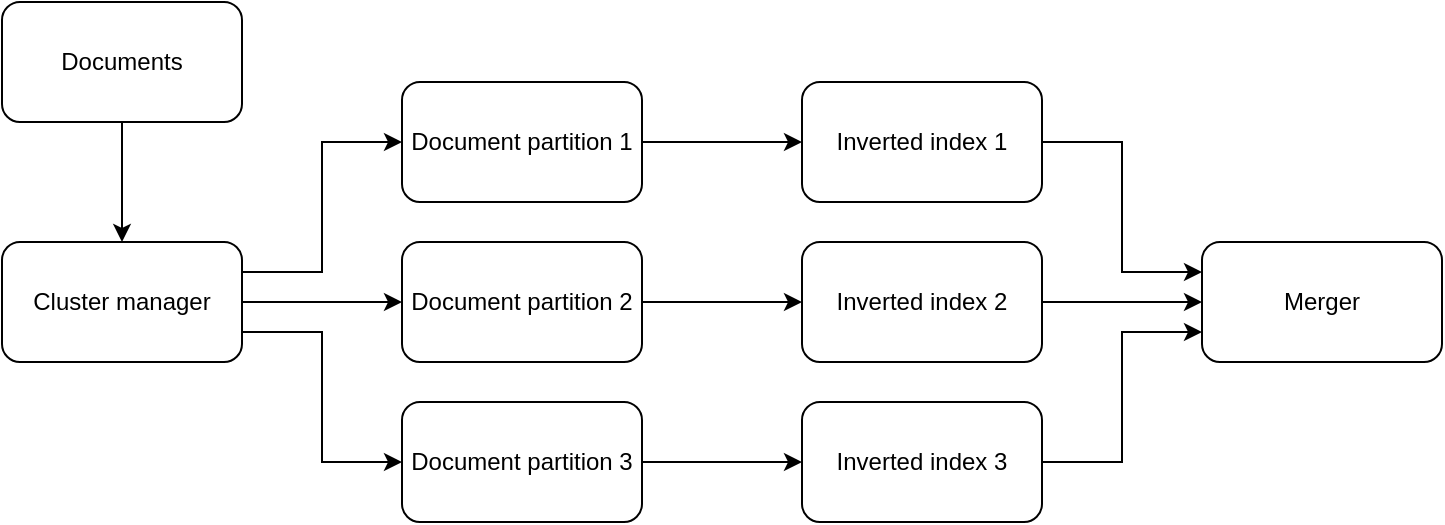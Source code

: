 <mxfile version="21.3.7" type="device">
  <diagram id="jhTcJuvbBkthQaZ20LmQ" name="Page-1">
    <mxGraphModel dx="882" dy="596" grid="1" gridSize="10" guides="1" tooltips="1" connect="1" arrows="1" fold="1" page="1" pageScale="1" pageWidth="850" pageHeight="1100" math="0" shadow="0">
      <root>
        <mxCell id="0" />
        <mxCell id="1" parent="0" />
        <mxCell id="12nJAnWYhsMqt3iqN0e7-11" style="edgeStyle=orthogonalEdgeStyle;rounded=0;orthogonalLoop=1;jettySize=auto;html=1;exitX=0.5;exitY=1;exitDx=0;exitDy=0;entryX=0.5;entryY=0;entryDx=0;entryDy=0;" edge="1" parent="1" source="12nJAnWYhsMqt3iqN0e7-1" target="12nJAnWYhsMqt3iqN0e7-2">
          <mxGeometry relative="1" as="geometry" />
        </mxCell>
        <mxCell id="12nJAnWYhsMqt3iqN0e7-1" value="Documents" style="rounded=1;whiteSpace=wrap;html=1;" vertex="1" parent="1">
          <mxGeometry x="40" y="40" width="120" height="60" as="geometry" />
        </mxCell>
        <mxCell id="12nJAnWYhsMqt3iqN0e7-12" style="edgeStyle=orthogonalEdgeStyle;rounded=0;orthogonalLoop=1;jettySize=auto;html=1;exitX=1;exitY=0.25;exitDx=0;exitDy=0;entryX=0;entryY=0.5;entryDx=0;entryDy=0;" edge="1" parent="1" source="12nJAnWYhsMqt3iqN0e7-2" target="12nJAnWYhsMqt3iqN0e7-3">
          <mxGeometry relative="1" as="geometry" />
        </mxCell>
        <mxCell id="12nJAnWYhsMqt3iqN0e7-13" style="edgeStyle=orthogonalEdgeStyle;rounded=0;orthogonalLoop=1;jettySize=auto;html=1;exitX=1;exitY=0.5;exitDx=0;exitDy=0;entryX=0;entryY=0.5;entryDx=0;entryDy=0;" edge="1" parent="1" source="12nJAnWYhsMqt3iqN0e7-2" target="12nJAnWYhsMqt3iqN0e7-5">
          <mxGeometry relative="1" as="geometry" />
        </mxCell>
        <mxCell id="12nJAnWYhsMqt3iqN0e7-14" style="edgeStyle=orthogonalEdgeStyle;rounded=0;orthogonalLoop=1;jettySize=auto;html=1;exitX=1;exitY=0.75;exitDx=0;exitDy=0;entryX=0;entryY=0.5;entryDx=0;entryDy=0;" edge="1" parent="1" source="12nJAnWYhsMqt3iqN0e7-2" target="12nJAnWYhsMqt3iqN0e7-6">
          <mxGeometry relative="1" as="geometry" />
        </mxCell>
        <mxCell id="12nJAnWYhsMqt3iqN0e7-2" value="Cluster manager" style="rounded=1;whiteSpace=wrap;html=1;" vertex="1" parent="1">
          <mxGeometry x="40" y="160" width="120" height="60" as="geometry" />
        </mxCell>
        <mxCell id="12nJAnWYhsMqt3iqN0e7-15" style="edgeStyle=orthogonalEdgeStyle;rounded=0;orthogonalLoop=1;jettySize=auto;html=1;exitX=1;exitY=0.5;exitDx=0;exitDy=0;entryX=0;entryY=0.5;entryDx=0;entryDy=0;" edge="1" parent="1" source="12nJAnWYhsMqt3iqN0e7-3" target="12nJAnWYhsMqt3iqN0e7-7">
          <mxGeometry relative="1" as="geometry" />
        </mxCell>
        <mxCell id="12nJAnWYhsMqt3iqN0e7-3" value="Document partition 1" style="rounded=1;whiteSpace=wrap;html=1;" vertex="1" parent="1">
          <mxGeometry x="240" y="80" width="120" height="60" as="geometry" />
        </mxCell>
        <mxCell id="12nJAnWYhsMqt3iqN0e7-16" style="edgeStyle=orthogonalEdgeStyle;rounded=0;orthogonalLoop=1;jettySize=auto;html=1;exitX=1;exitY=0.5;exitDx=0;exitDy=0;entryX=0;entryY=0.5;entryDx=0;entryDy=0;" edge="1" parent="1" source="12nJAnWYhsMqt3iqN0e7-5" target="12nJAnWYhsMqt3iqN0e7-8">
          <mxGeometry relative="1" as="geometry" />
        </mxCell>
        <mxCell id="12nJAnWYhsMqt3iqN0e7-5" value="Document partition 2" style="rounded=1;whiteSpace=wrap;html=1;" vertex="1" parent="1">
          <mxGeometry x="240" y="160" width="120" height="60" as="geometry" />
        </mxCell>
        <mxCell id="12nJAnWYhsMqt3iqN0e7-17" style="edgeStyle=orthogonalEdgeStyle;rounded=0;orthogonalLoop=1;jettySize=auto;html=1;exitX=1;exitY=0.5;exitDx=0;exitDy=0;entryX=0;entryY=0.5;entryDx=0;entryDy=0;" edge="1" parent="1" source="12nJAnWYhsMqt3iqN0e7-6" target="12nJAnWYhsMqt3iqN0e7-9">
          <mxGeometry relative="1" as="geometry" />
        </mxCell>
        <mxCell id="12nJAnWYhsMqt3iqN0e7-6" value="Document partition 3" style="rounded=1;whiteSpace=wrap;html=1;" vertex="1" parent="1">
          <mxGeometry x="240" y="240" width="120" height="60" as="geometry" />
        </mxCell>
        <mxCell id="12nJAnWYhsMqt3iqN0e7-18" style="edgeStyle=orthogonalEdgeStyle;rounded=0;orthogonalLoop=1;jettySize=auto;html=1;exitX=1;exitY=0.5;exitDx=0;exitDy=0;entryX=0;entryY=0.25;entryDx=0;entryDy=0;" edge="1" parent="1" source="12nJAnWYhsMqt3iqN0e7-7" target="12nJAnWYhsMqt3iqN0e7-10">
          <mxGeometry relative="1" as="geometry" />
        </mxCell>
        <mxCell id="12nJAnWYhsMqt3iqN0e7-7" value="Inverted index 1" style="rounded=1;whiteSpace=wrap;html=1;" vertex="1" parent="1">
          <mxGeometry x="440" y="80" width="120" height="60" as="geometry" />
        </mxCell>
        <mxCell id="12nJAnWYhsMqt3iqN0e7-19" style="edgeStyle=orthogonalEdgeStyle;rounded=0;orthogonalLoop=1;jettySize=auto;html=1;exitX=1;exitY=0.5;exitDx=0;exitDy=0;" edge="1" parent="1" source="12nJAnWYhsMqt3iqN0e7-8" target="12nJAnWYhsMqt3iqN0e7-10">
          <mxGeometry relative="1" as="geometry" />
        </mxCell>
        <mxCell id="12nJAnWYhsMqt3iqN0e7-8" value="Inverted index 2" style="rounded=1;whiteSpace=wrap;html=1;" vertex="1" parent="1">
          <mxGeometry x="440" y="160" width="120" height="60" as="geometry" />
        </mxCell>
        <mxCell id="12nJAnWYhsMqt3iqN0e7-20" style="edgeStyle=orthogonalEdgeStyle;rounded=0;orthogonalLoop=1;jettySize=auto;html=1;exitX=1;exitY=0.5;exitDx=0;exitDy=0;entryX=0;entryY=0.75;entryDx=0;entryDy=0;" edge="1" parent="1" source="12nJAnWYhsMqt3iqN0e7-9" target="12nJAnWYhsMqt3iqN0e7-10">
          <mxGeometry relative="1" as="geometry" />
        </mxCell>
        <mxCell id="12nJAnWYhsMqt3iqN0e7-9" value="Inverted index 3" style="rounded=1;whiteSpace=wrap;html=1;" vertex="1" parent="1">
          <mxGeometry x="440" y="240" width="120" height="60" as="geometry" />
        </mxCell>
        <mxCell id="12nJAnWYhsMqt3iqN0e7-10" value="Merger" style="rounded=1;whiteSpace=wrap;html=1;" vertex="1" parent="1">
          <mxGeometry x="640" y="160" width="120" height="60" as="geometry" />
        </mxCell>
      </root>
    </mxGraphModel>
  </diagram>
</mxfile>
